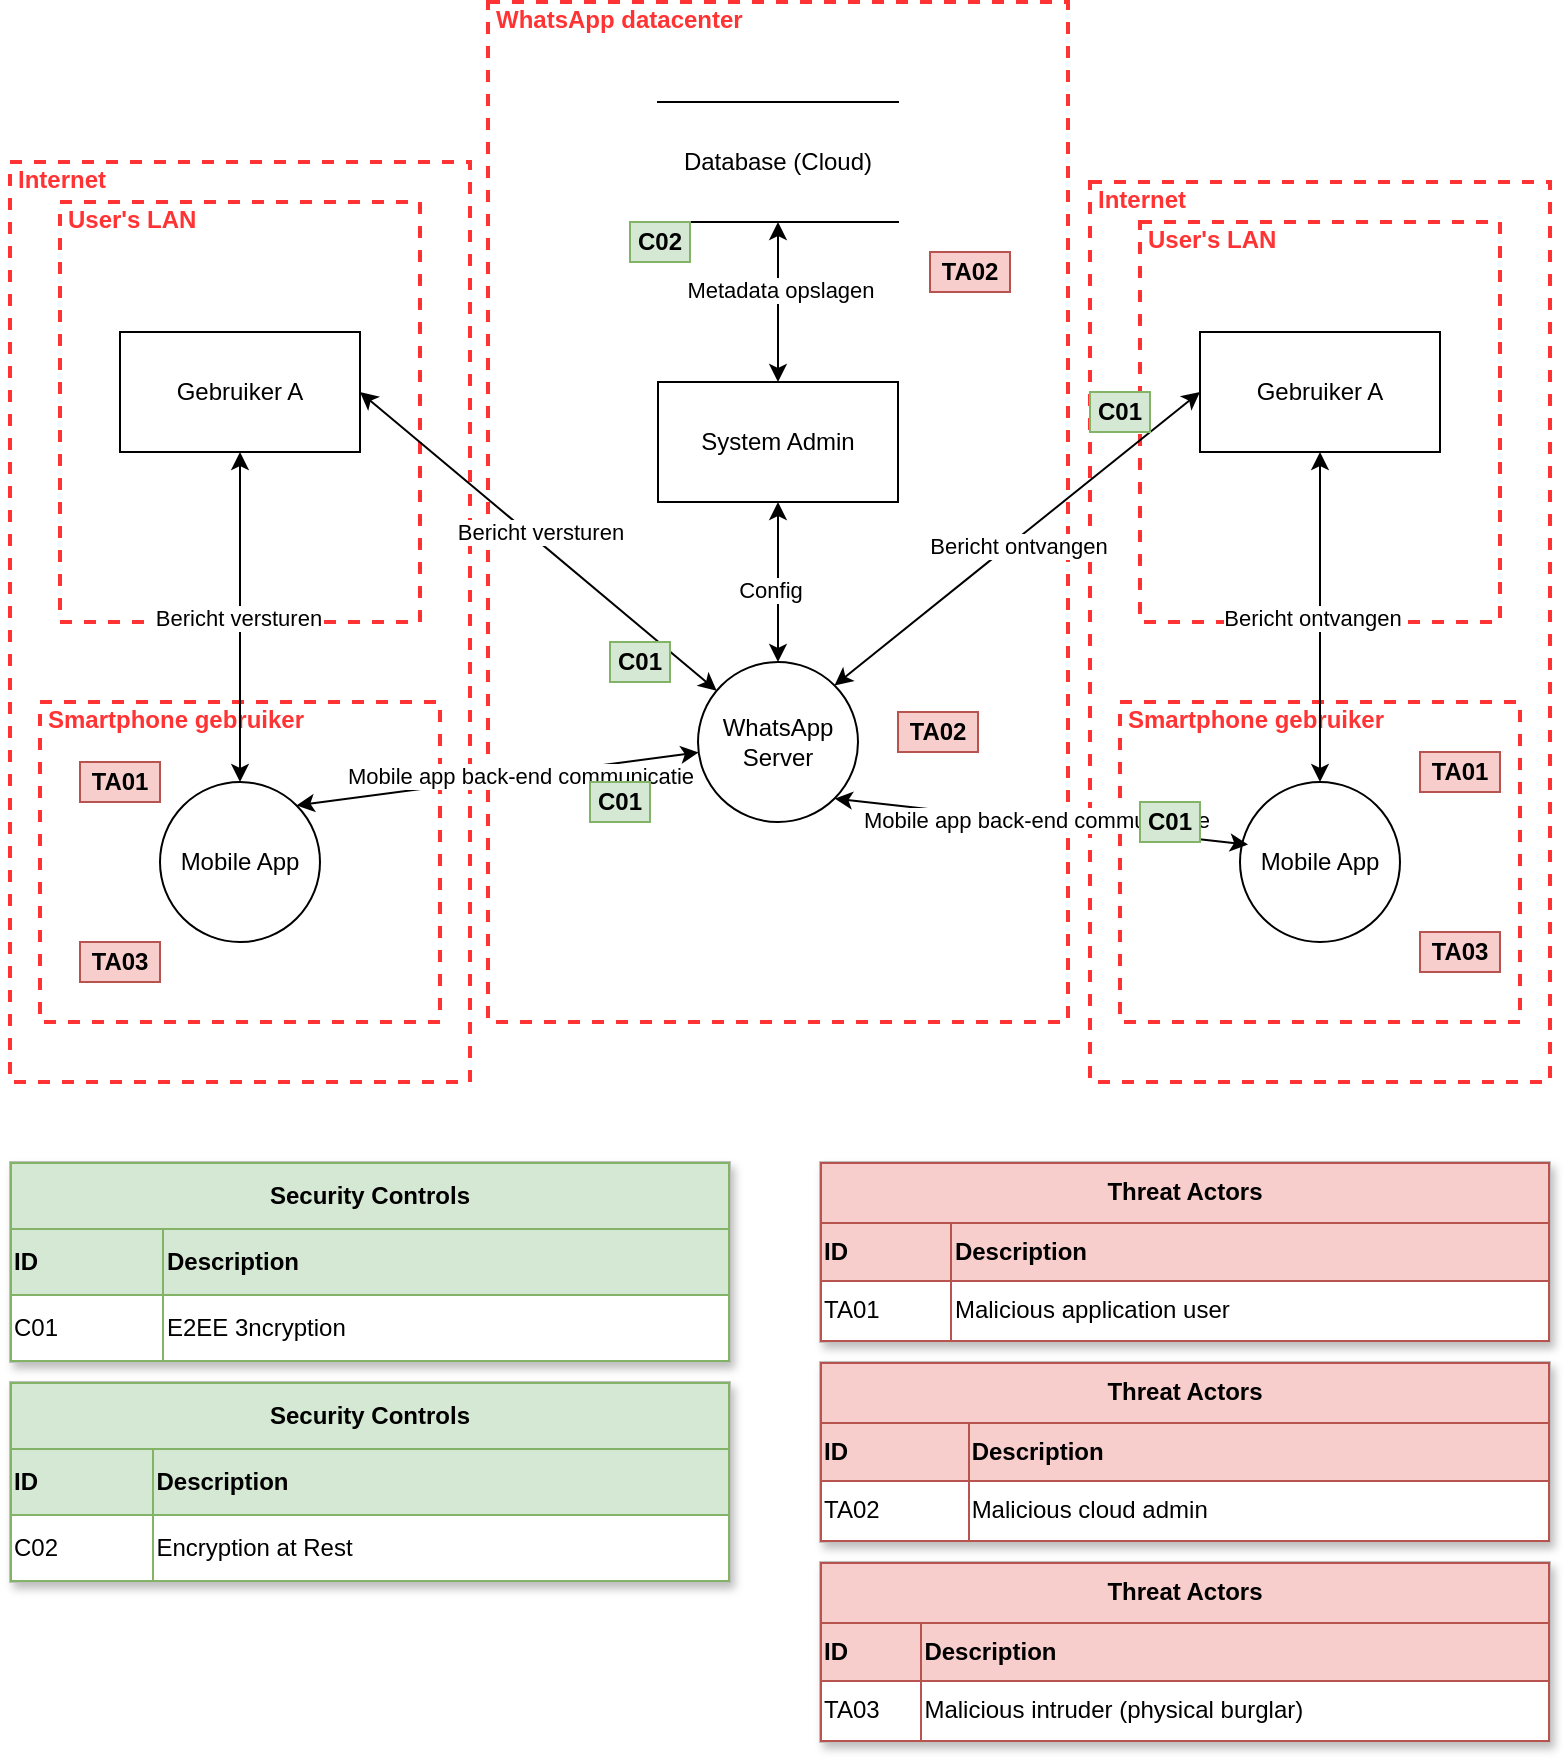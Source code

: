 <mxfile version="24.7.17">
  <diagram name="Page-1" id="7YrVE5Bw-Aasy03GTwOX">
    <mxGraphModel dx="1615" dy="955" grid="1" gridSize="10" guides="1" tooltips="1" connect="1" arrows="1" fold="1" page="1" pageScale="1" pageWidth="827" pageHeight="1169" math="0" shadow="0">
      <root>
        <mxCell id="0" />
        <mxCell id="1" parent="0" />
        <mxCell id="usaCkwiUXjFIYrJ7kqXR-36" value="Internet" style="html=1;fontColor=#FF3333;fontStyle=1;align=left;verticalAlign=top;spacing=0;labelBorderColor=none;fillColor=none;dashed=1;strokeWidth=2;strokeColor=#FF3333;spacingLeft=4;spacingTop=-3;" vertex="1" parent="1">
          <mxGeometry x="30" y="370" width="230" height="460" as="geometry" />
        </mxCell>
        <mxCell id="usaCkwiUXjFIYrJ7kqXR-37" value="User&#39;s LAN" style="html=1;fontColor=#FF3333;fontStyle=1;align=left;verticalAlign=top;spacing=0;labelBorderColor=none;fillColor=none;dashed=1;strokeWidth=2;strokeColor=#FF3333;spacingLeft=4;spacingTop=-3;" vertex="1" parent="1">
          <mxGeometry x="55" y="390" width="180" height="210" as="geometry" />
        </mxCell>
        <mxCell id="usaCkwiUXjFIYrJ7kqXR-38" value="Gebruiker A" style="rounded=0;whiteSpace=wrap;html=1;" vertex="1" parent="1">
          <mxGeometry x="85" y="455" width="120" height="60" as="geometry" />
        </mxCell>
        <mxCell id="usaCkwiUXjFIYrJ7kqXR-40" value="Smartphone gebruiker" style="html=1;fontColor=#FF3333;fontStyle=1;align=left;verticalAlign=top;spacing=0;labelBorderColor=none;fillColor=none;dashed=1;strokeWidth=2;strokeColor=#FF3333;spacingLeft=4;spacingTop=-3;" vertex="1" parent="1">
          <mxGeometry x="45" y="640" width="200" height="160" as="geometry" />
        </mxCell>
        <mxCell id="usaCkwiUXjFIYrJ7kqXR-42" value="WhatsApp datacenter" style="html=1;fontColor=#FF3333;fontStyle=1;align=left;verticalAlign=top;spacing=0;labelBorderColor=none;fillColor=none;dashed=1;strokeWidth=2;strokeColor=#FF3333;spacingLeft=4;spacingTop=-3;" vertex="1" parent="1">
          <mxGeometry x="269" y="290" width="290" height="510" as="geometry" />
        </mxCell>
        <mxCell id="usaCkwiUXjFIYrJ7kqXR-57" value="Internet" style="html=1;fontColor=#FF3333;fontStyle=1;align=left;verticalAlign=top;spacing=0;labelBorderColor=none;fillColor=none;dashed=1;strokeWidth=2;strokeColor=#FF3333;spacingLeft=4;spacingTop=-3;" vertex="1" parent="1">
          <mxGeometry x="570" y="380" width="230" height="450" as="geometry" />
        </mxCell>
        <mxCell id="usaCkwiUXjFIYrJ7kqXR-58" value="User&#39;s LAN" style="html=1;fontColor=#FF3333;fontStyle=1;align=left;verticalAlign=top;spacing=0;labelBorderColor=none;fillColor=none;dashed=1;strokeWidth=2;strokeColor=#FF3333;spacingLeft=4;spacingTop=-3;" vertex="1" parent="1">
          <mxGeometry x="595" y="400" width="180" height="200" as="geometry" />
        </mxCell>
        <mxCell id="usaCkwiUXjFIYrJ7kqXR-59" value="Gebruiker A" style="rounded=0;whiteSpace=wrap;html=1;" vertex="1" parent="1">
          <mxGeometry x="625" y="455" width="120" height="60" as="geometry" />
        </mxCell>
        <mxCell id="usaCkwiUXjFIYrJ7kqXR-60" value="Smartphone gebruiker" style="html=1;fontColor=#FF3333;fontStyle=1;align=left;verticalAlign=top;spacing=0;labelBorderColor=none;fillColor=none;dashed=1;strokeWidth=2;strokeColor=#FF3333;spacingLeft=4;spacingTop=-3;" vertex="1" parent="1">
          <mxGeometry x="585" y="640" width="200" height="160" as="geometry" />
        </mxCell>
        <mxCell id="usaCkwiUXjFIYrJ7kqXR-62" value="Mobile App" style="ellipse;whiteSpace=wrap;html=1;aspect=fixed;" vertex="1" parent="1">
          <mxGeometry x="105" y="680" width="80" height="80" as="geometry" />
        </mxCell>
        <mxCell id="usaCkwiUXjFIYrJ7kqXR-63" value="Mobile App" style="ellipse;whiteSpace=wrap;html=1;aspect=fixed;" vertex="1" parent="1">
          <mxGeometry x="645" y="680" width="80" height="80" as="geometry" />
        </mxCell>
        <mxCell id="usaCkwiUXjFIYrJ7kqXR-64" value="WhatsApp Server" style="ellipse;whiteSpace=wrap;html=1;aspect=fixed;" vertex="1" parent="1">
          <mxGeometry x="374" y="620" width="80" height="80" as="geometry" />
        </mxCell>
        <mxCell id="usaCkwiUXjFIYrJ7kqXR-65" value="Database (Cloud)" style="shape=partialRectangle;whiteSpace=wrap;html=1;left=0;right=0;fillColor=none;" vertex="1" parent="1">
          <mxGeometry x="354" y="340" width="120" height="60" as="geometry" />
        </mxCell>
        <mxCell id="usaCkwiUXjFIYrJ7kqXR-66" value="System Admin" style="rounded=0;whiteSpace=wrap;html=1;" vertex="1" parent="1">
          <mxGeometry x="354" y="480" width="120" height="60" as="geometry" />
        </mxCell>
        <mxCell id="usaCkwiUXjFIYrJ7kqXR-67" value="" style="endArrow=classic;startArrow=classic;html=1;fontColor=#FF3333;rounded=0;exitX=1;exitY=0.5;exitDx=0;exitDy=0;" edge="1" parent="1" source="usaCkwiUXjFIYrJ7kqXR-38" target="usaCkwiUXjFIYrJ7kqXR-64">
          <mxGeometry width="50" height="50" relative="1" as="geometry">
            <mxPoint x="380" y="500" as="sourcePoint" />
            <mxPoint x="430" y="450" as="targetPoint" />
          </mxGeometry>
        </mxCell>
        <mxCell id="usaCkwiUXjFIYrJ7kqXR-70" value="Bericht versturen" style="edgeLabel;html=1;align=center;verticalAlign=middle;resizable=0;points=[];" vertex="1" connectable="0" parent="usaCkwiUXjFIYrJ7kqXR-67">
          <mxGeometry x="-0.026" y="4" relative="1" as="geometry">
            <mxPoint as="offset" />
          </mxGeometry>
        </mxCell>
        <mxCell id="usaCkwiUXjFIYrJ7kqXR-68" value="" style="endArrow=classic;startArrow=classic;html=1;fontColor=#FF3333;rounded=0;exitX=1;exitY=0;exitDx=0;exitDy=0;" edge="1" parent="1" source="usaCkwiUXjFIYrJ7kqXR-62" target="usaCkwiUXjFIYrJ7kqXR-64">
          <mxGeometry width="50" height="50" relative="1" as="geometry">
            <mxPoint x="380" y="500" as="sourcePoint" />
            <mxPoint x="430" y="450" as="targetPoint" />
          </mxGeometry>
        </mxCell>
        <mxCell id="usaCkwiUXjFIYrJ7kqXR-72" value="Mobile app back-end communicatie" style="edgeLabel;html=1;align=center;verticalAlign=middle;resizable=0;points=[];" vertex="1" connectable="0" parent="usaCkwiUXjFIYrJ7kqXR-68">
          <mxGeometry x="0.111" relative="1" as="geometry">
            <mxPoint as="offset" />
          </mxGeometry>
        </mxCell>
        <mxCell id="usaCkwiUXjFIYrJ7kqXR-69" value="" style="endArrow=classic;startArrow=classic;html=1;fontColor=#FF3333;rounded=0;exitX=0.5;exitY=0;exitDx=0;exitDy=0;entryX=0.5;entryY=1;entryDx=0;entryDy=0;" edge="1" parent="1" source="usaCkwiUXjFIYrJ7kqXR-62" target="usaCkwiUXjFIYrJ7kqXR-38">
          <mxGeometry width="50" height="50" relative="1" as="geometry">
            <mxPoint x="380" y="500" as="sourcePoint" />
            <mxPoint x="430" y="450" as="targetPoint" />
          </mxGeometry>
        </mxCell>
        <mxCell id="usaCkwiUXjFIYrJ7kqXR-71" value="Bericht versturen" style="edgeLabel;html=1;align=center;verticalAlign=middle;resizable=0;points=[];" vertex="1" connectable="0" parent="usaCkwiUXjFIYrJ7kqXR-69">
          <mxGeometry y="1" relative="1" as="geometry">
            <mxPoint as="offset" />
          </mxGeometry>
        </mxCell>
        <mxCell id="usaCkwiUXjFIYrJ7kqXR-73" value="" style="endArrow=classic;startArrow=classic;html=1;fontColor=#FF3333;rounded=0;entryX=0;entryY=0.5;entryDx=0;entryDy=0;exitX=1;exitY=0;exitDx=0;exitDy=0;" edge="1" parent="1" source="usaCkwiUXjFIYrJ7kqXR-64" target="usaCkwiUXjFIYrJ7kqXR-59">
          <mxGeometry width="50" height="50" relative="1" as="geometry">
            <mxPoint x="380" y="500" as="sourcePoint" />
            <mxPoint x="430" y="450" as="targetPoint" />
          </mxGeometry>
        </mxCell>
        <mxCell id="usaCkwiUXjFIYrJ7kqXR-80" value="Bericht ontvangen" style="edgeLabel;html=1;align=center;verticalAlign=middle;resizable=0;points=[];" vertex="1" connectable="0" parent="usaCkwiUXjFIYrJ7kqXR-73">
          <mxGeometry x="-0.014" y="-2" relative="1" as="geometry">
            <mxPoint y="1" as="offset" />
          </mxGeometry>
        </mxCell>
        <mxCell id="usaCkwiUXjFIYrJ7kqXR-74" value="" style="endArrow=classic;startArrow=classic;html=1;fontColor=#FF3333;rounded=0;exitX=0.05;exitY=0.391;exitDx=0;exitDy=0;exitPerimeter=0;entryX=1;entryY=1;entryDx=0;entryDy=0;" edge="1" parent="1" source="usaCkwiUXjFIYrJ7kqXR-63" target="usaCkwiUXjFIYrJ7kqXR-64">
          <mxGeometry width="50" height="50" relative="1" as="geometry">
            <mxPoint x="380" y="500" as="sourcePoint" />
            <mxPoint x="430" y="450" as="targetPoint" />
          </mxGeometry>
        </mxCell>
        <mxCell id="usaCkwiUXjFIYrJ7kqXR-82" value="Mobile app back-end communicatie" style="edgeLabel;html=1;align=center;verticalAlign=middle;resizable=0;points=[];" vertex="1" connectable="0" parent="usaCkwiUXjFIYrJ7kqXR-74">
          <mxGeometry x="0.032" y="-1" relative="1" as="geometry">
            <mxPoint as="offset" />
          </mxGeometry>
        </mxCell>
        <mxCell id="usaCkwiUXjFIYrJ7kqXR-75" value="" style="endArrow=classic;startArrow=classic;html=1;fontColor=#FF3333;rounded=0;entryX=0.5;entryY=1;entryDx=0;entryDy=0;exitX=0.5;exitY=0;exitDx=0;exitDy=0;" edge="1" parent="1" source="usaCkwiUXjFIYrJ7kqXR-63" target="usaCkwiUXjFIYrJ7kqXR-59">
          <mxGeometry width="50" height="50" relative="1" as="geometry">
            <mxPoint x="380" y="500" as="sourcePoint" />
            <mxPoint x="430" y="450" as="targetPoint" />
          </mxGeometry>
        </mxCell>
        <mxCell id="usaCkwiUXjFIYrJ7kqXR-81" value="Bericht ontvangen" style="edgeLabel;html=1;align=center;verticalAlign=middle;resizable=0;points=[];" vertex="1" connectable="0" parent="usaCkwiUXjFIYrJ7kqXR-75">
          <mxGeometry y="4" relative="1" as="geometry">
            <mxPoint as="offset" />
          </mxGeometry>
        </mxCell>
        <mxCell id="usaCkwiUXjFIYrJ7kqXR-76" value="" style="endArrow=classic;startArrow=classic;html=1;fontColor=#FF3333;rounded=0;exitX=0.5;exitY=0;exitDx=0;exitDy=0;entryX=0.5;entryY=1;entryDx=0;entryDy=0;" edge="1" parent="1" source="usaCkwiUXjFIYrJ7kqXR-64" target="usaCkwiUXjFIYrJ7kqXR-66">
          <mxGeometry width="50" height="50" relative="1" as="geometry">
            <mxPoint x="380" y="570" as="sourcePoint" />
            <mxPoint x="430" y="520" as="targetPoint" />
          </mxGeometry>
        </mxCell>
        <mxCell id="usaCkwiUXjFIYrJ7kqXR-79" value="Config" style="edgeLabel;html=1;align=center;verticalAlign=middle;resizable=0;points=[];" vertex="1" connectable="0" parent="usaCkwiUXjFIYrJ7kqXR-76">
          <mxGeometry x="-0.094" y="4" relative="1" as="geometry">
            <mxPoint as="offset" />
          </mxGeometry>
        </mxCell>
        <mxCell id="usaCkwiUXjFIYrJ7kqXR-77" value="" style="endArrow=classic;startArrow=classic;html=1;fontColor=#FF3333;rounded=0;entryX=0.5;entryY=1;entryDx=0;entryDy=0;exitX=0.5;exitY=0;exitDx=0;exitDy=0;" edge="1" parent="1" source="usaCkwiUXjFIYrJ7kqXR-66" target="usaCkwiUXjFIYrJ7kqXR-65">
          <mxGeometry width="50" height="50" relative="1" as="geometry">
            <mxPoint x="380" y="570" as="sourcePoint" />
            <mxPoint x="430" y="520" as="targetPoint" />
          </mxGeometry>
        </mxCell>
        <mxCell id="usaCkwiUXjFIYrJ7kqXR-78" value="Metadata opslagen" style="edgeLabel;html=1;align=center;verticalAlign=middle;resizable=0;points=[];" vertex="1" connectable="0" parent="usaCkwiUXjFIYrJ7kqXR-77">
          <mxGeometry x="0.156" y="-1" relative="1" as="geometry">
            <mxPoint as="offset" />
          </mxGeometry>
        </mxCell>
        <mxCell id="usaCkwiUXjFIYrJ7kqXR-83" value="&lt;table border=&quot;1&quot; width=&quot;100%&quot; style=&quot;width: 100% ; height: 100% ; border-collapse: collapse ; border: 1px solid #82b366&quot;&gt;&lt;tbody&gt;&lt;tr style=&quot;background-color: #d5e8d4 ; color: #000000 ; border: 1px solid #82b366&quot;&gt;&lt;th align=&quot;center&quot; colspan=&quot;2&quot;&gt;Security Controls&lt;/th&gt;&lt;/tr&gt;&lt;tr style=&quot;background-color: #d5e8d4 ; color: #000000 ; border: 1px solid #82b366&quot;&gt;&lt;th align=&quot;left&quot; style=&quot;border: 1px solid #82b366&quot;&gt;ID&lt;/th&gt;&lt;th align=&quot;left&quot; style=&quot;border: 1px solid #82b366&quot;&gt;Description&lt;/th&gt;&lt;/tr&gt;&lt;tr&gt;&lt;td style=&quot;border: 1px solid #82b366&quot;&gt;C01&lt;br&gt;&lt;/td&gt;&lt;td style=&quot;border: 1px solid #82b366&quot;&gt;E2EE 3ncryption&lt;br&gt;&lt;/td&gt;&lt;/tr&gt;&lt;/tbody&gt;&lt;/table&gt;" style="text;html=1;strokeColor=#c0c0c0;fillColor=#ffffff;overflow=fill;rounded=0;shadow=1;labelBackgroundColor=#ffffff;fontColor=#000000;align=left;verticalAlign=top;" vertex="1" parent="1">
          <mxGeometry x="30.0" y="870" width="360" height="100" as="geometry" />
        </mxCell>
        <mxCell id="usaCkwiUXjFIYrJ7kqXR-84" value="&lt;table border=&quot;1&quot; width=&quot;100%&quot; style=&quot;width: 100% ; height: 100% ; border-collapse: collapse ; border: 1px solid #b85450&quot;&gt;&lt;tbody&gt;&lt;tr style=&quot;background-color: #f8cecc ; color: #000000 ; border: 1px solid #b85450&quot;&gt;&lt;th align=&quot;center&quot; colspan=&quot;2&quot;&gt;Threat Actors&lt;/th&gt;&lt;/tr&gt;&lt;tr style=&quot;background-color: #f8cecc ; color: #000000 ; border: 1px solid #b85450&quot;&gt;&lt;th align=&quot;left&quot; style=&quot;border: 1px solid #b85450&quot;&gt;ID&lt;/th&gt;&lt;th align=&quot;left&quot; style=&quot;border: 1px solid #b85450&quot;&gt;Description&lt;/th&gt;&lt;/tr&gt;&lt;tr&gt;&lt;td style=&quot;border: 1px solid #b85450&quot;&gt;TA01&lt;/td&gt;&lt;td style=&quot;border: 1px solid #b85450&quot;&gt;Malicious application user&lt;br&gt;&lt;/td&gt;&lt;/tr&gt;&lt;/tbody&gt;&lt;/table&gt;" style="text;html=1;strokeColor=#c0c0c0;fillColor=#ffffff;overflow=fill;rounded=0;shadow=1;labelBackgroundColor=#ffffff;fontColor=#000000;align=left;" vertex="1" parent="1">
          <mxGeometry x="435.0" y="870" width="365" height="90" as="geometry" />
        </mxCell>
        <UserObject label="&lt;b&gt;C01&lt;/b&gt;" placeholders="1" name="Variable" id="usaCkwiUXjFIYrJ7kqXR-85">
          <mxCell style="text;html=1;strokeColor=#82b366;fillColor=#d5e8d4;align=center;verticalAlign=middle;whiteSpace=wrap;overflow=hidden;" vertex="1" parent="1">
            <mxGeometry x="330" y="610" width="30" height="20" as="geometry" />
          </mxCell>
        </UserObject>
        <UserObject label="&lt;b&gt;C01&lt;/b&gt;" placeholders="1" name="Variable" id="usaCkwiUXjFIYrJ7kqXR-86">
          <mxCell style="text;html=1;strokeColor=#82b366;fillColor=#d5e8d4;align=center;verticalAlign=middle;whiteSpace=wrap;overflow=hidden;" vertex="1" parent="1">
            <mxGeometry x="320" y="680" width="30" height="20" as="geometry" />
          </mxCell>
        </UserObject>
        <UserObject label="&lt;b&gt;C01&lt;/b&gt;" placeholders="1" name="Variable" id="usaCkwiUXjFIYrJ7kqXR-90">
          <mxCell style="text;html=1;strokeColor=#82b366;fillColor=#d5e8d4;align=center;verticalAlign=middle;whiteSpace=wrap;overflow=hidden;" vertex="1" parent="1">
            <mxGeometry x="570" y="485" width="30" height="20" as="geometry" />
          </mxCell>
        </UserObject>
        <UserObject label="&lt;b&gt;C01&lt;/b&gt;" placeholders="1" name="Variable" id="usaCkwiUXjFIYrJ7kqXR-91">
          <mxCell style="text;html=1;strokeColor=#82b366;fillColor=#d5e8d4;align=center;verticalAlign=middle;whiteSpace=wrap;overflow=hidden;" vertex="1" parent="1">
            <mxGeometry x="595" y="690" width="30" height="20" as="geometry" />
          </mxCell>
        </UserObject>
        <UserObject label="&lt;b&gt;C02&lt;/b&gt;" placeholders="1" name="Variable" id="usaCkwiUXjFIYrJ7kqXR-92">
          <mxCell style="text;html=1;strokeColor=#82b366;fillColor=#d5e8d4;align=center;verticalAlign=middle;whiteSpace=wrap;overflow=hidden;" vertex="1" parent="1">
            <mxGeometry x="340" y="400" width="30" height="20" as="geometry" />
          </mxCell>
        </UserObject>
        <UserObject label="&lt;b&gt;TA01&lt;/b&gt;" placeholders="1" name="Variable" id="usaCkwiUXjFIYrJ7kqXR-94">
          <mxCell style="text;html=1;strokeColor=#b85450;fillColor=#f8cecc;align=center;verticalAlign=middle;whiteSpace=wrap;overflow=hidden;" vertex="1" parent="1">
            <mxGeometry x="65" y="670" width="40" height="20" as="geometry" />
          </mxCell>
        </UserObject>
        <UserObject label="&lt;b&gt;TA02&lt;/b&gt;" placeholders="1" name="Variable" id="usaCkwiUXjFIYrJ7kqXR-95">
          <mxCell style="text;html=1;strokeColor=#b85450;fillColor=#f8cecc;align=center;verticalAlign=middle;whiteSpace=wrap;overflow=hidden;" vertex="1" parent="1">
            <mxGeometry x="474" y="645" width="40" height="20" as="geometry" />
          </mxCell>
        </UserObject>
        <UserObject label="&lt;b&gt;TA02&lt;/b&gt;" placeholders="1" name="Variable" id="usaCkwiUXjFIYrJ7kqXR-96">
          <mxCell style="text;html=1;strokeColor=#b85450;fillColor=#f8cecc;align=center;verticalAlign=middle;whiteSpace=wrap;overflow=hidden;" vertex="1" parent="1">
            <mxGeometry x="490" y="415" width="40" height="20" as="geometry" />
          </mxCell>
        </UserObject>
        <UserObject label="&lt;b&gt;TA03&lt;/b&gt;" placeholders="1" name="Variable" id="usaCkwiUXjFIYrJ7kqXR-101">
          <mxCell style="text;html=1;strokeColor=#b85450;fillColor=#f8cecc;align=center;verticalAlign=middle;whiteSpace=wrap;overflow=hidden;" vertex="1" parent="1">
            <mxGeometry x="65" y="760" width="40" height="20" as="geometry" />
          </mxCell>
        </UserObject>
        <UserObject label="&lt;b&gt;TA01&lt;/b&gt;" placeholders="1" name="Variable" id="usaCkwiUXjFIYrJ7kqXR-102">
          <mxCell style="text;html=1;strokeColor=#b85450;fillColor=#f8cecc;align=center;verticalAlign=middle;whiteSpace=wrap;overflow=hidden;" vertex="1" parent="1">
            <mxGeometry x="735" y="665" width="40" height="20" as="geometry" />
          </mxCell>
        </UserObject>
        <UserObject label="&lt;b&gt;TA03&lt;/b&gt;" placeholders="1" name="Variable" id="usaCkwiUXjFIYrJ7kqXR-103">
          <mxCell style="text;html=1;strokeColor=#b85450;fillColor=#f8cecc;align=center;verticalAlign=middle;whiteSpace=wrap;overflow=hidden;" vertex="1" parent="1">
            <mxGeometry x="735" y="755" width="40" height="20" as="geometry" />
          </mxCell>
        </UserObject>
        <mxCell id="usaCkwiUXjFIYrJ7kqXR-106" value="&lt;table border=&quot;1&quot; width=&quot;100%&quot; style=&quot;width: 100% ; height: 100% ; border-collapse: collapse ; border: 1px solid #82b366&quot;&gt;&lt;tbody&gt;&lt;tr style=&quot;background-color: #d5e8d4 ; color: #000000 ; border: 1px solid #82b366&quot;&gt;&lt;th align=&quot;center&quot; colspan=&quot;2&quot;&gt;Security Controls&lt;/th&gt;&lt;/tr&gt;&lt;tr style=&quot;background-color: #d5e8d4 ; color: #000000 ; border: 1px solid #82b366&quot;&gt;&lt;th align=&quot;left&quot; style=&quot;border: 1px solid #82b366&quot;&gt;ID&lt;/th&gt;&lt;th align=&quot;left&quot; style=&quot;border: 1px solid #82b366&quot;&gt;Description&lt;/th&gt;&lt;/tr&gt;&lt;tr&gt;&lt;td style=&quot;border: 1px solid #82b366&quot;&gt;C02&lt;/td&gt;&lt;td style=&quot;border: 1px solid #82b366&quot;&gt;Encryption at Rest&lt;br&gt;&lt;/td&gt;&lt;/tr&gt;&lt;/tbody&gt;&lt;/table&gt;" style="text;html=1;strokeColor=#c0c0c0;fillColor=#ffffff;overflow=fill;rounded=0;shadow=1;labelBackgroundColor=#ffffff;fontColor=#000000;align=left;" vertex="1" parent="1">
          <mxGeometry x="30.0" y="980" width="360" height="100" as="geometry" />
        </mxCell>
        <mxCell id="usaCkwiUXjFIYrJ7kqXR-107" value="&lt;table border=&quot;1&quot; width=&quot;100%&quot; style=&quot;width: 100% ; height: 100% ; border-collapse: collapse ; border: 1px solid #b85450&quot;&gt;&lt;tbody&gt;&lt;tr style=&quot;background-color: #f8cecc ; color: #000000 ; border: 1px solid #b85450&quot;&gt;&lt;th align=&quot;center&quot; colspan=&quot;2&quot;&gt;Threat Actors&lt;/th&gt;&lt;/tr&gt;&lt;tr style=&quot;background-color: #f8cecc ; color: #000000 ; border: 1px solid #b85450&quot;&gt;&lt;th align=&quot;left&quot; style=&quot;border: 1px solid #b85450&quot;&gt;ID&lt;/th&gt;&lt;th align=&quot;left&quot; style=&quot;border: 1px solid #b85450&quot;&gt;Description&lt;/th&gt;&lt;/tr&gt;&lt;tr&gt;&lt;td style=&quot;border: 1px solid #b85450&quot;&gt;TA02&lt;/td&gt;&lt;td style=&quot;border: 1px solid #b85450&quot;&gt;Malicious cloud admin&lt;br&gt;&lt;/td&gt;&lt;/tr&gt;&lt;/tbody&gt;&lt;/table&gt;" style="text;html=1;strokeColor=#c0c0c0;fillColor=#ffffff;overflow=fill;rounded=0;shadow=1;labelBackgroundColor=#ffffff;fontColor=#000000;align=left;" vertex="1" parent="1">
          <mxGeometry x="435.0" y="970" width="365" height="90" as="geometry" />
        </mxCell>
        <mxCell id="usaCkwiUXjFIYrJ7kqXR-108" value="&lt;table border=&quot;1&quot; width=&quot;100%&quot; style=&quot;width: 100% ; height: 100% ; border-collapse: collapse ; border: 1px solid #b85450&quot;&gt;&lt;tbody&gt;&lt;tr style=&quot;background-color: #f8cecc ; color: #000000 ; border: 1px solid #b85450&quot;&gt;&lt;th align=&quot;center&quot; colspan=&quot;2&quot;&gt;Threat Actors&lt;/th&gt;&lt;/tr&gt;&lt;tr style=&quot;background-color: #f8cecc ; color: #000000 ; border: 1px solid #b85450&quot;&gt;&lt;th align=&quot;left&quot; style=&quot;border: 1px solid #b85450&quot;&gt;ID&lt;/th&gt;&lt;th align=&quot;left&quot; style=&quot;border: 1px solid #b85450&quot;&gt;Description&lt;/th&gt;&lt;/tr&gt;&lt;tr&gt;&lt;td style=&quot;border: 1px solid #b85450&quot;&gt;TA03&lt;/td&gt;&lt;td style=&quot;border: 1px solid #b85450&quot;&gt;Malicious intruder (physical burglar)&lt;br&gt;&lt;/td&gt;&lt;/tr&gt;&lt;/tbody&gt;&lt;/table&gt;" style="text;html=1;strokeColor=#c0c0c0;fillColor=#ffffff;overflow=fill;rounded=0;shadow=1;labelBackgroundColor=#ffffff;fontColor=#000000;align=left;" vertex="1" parent="1">
          <mxGeometry x="435.0" y="1070" width="365" height="90" as="geometry" />
        </mxCell>
      </root>
    </mxGraphModel>
  </diagram>
</mxfile>
